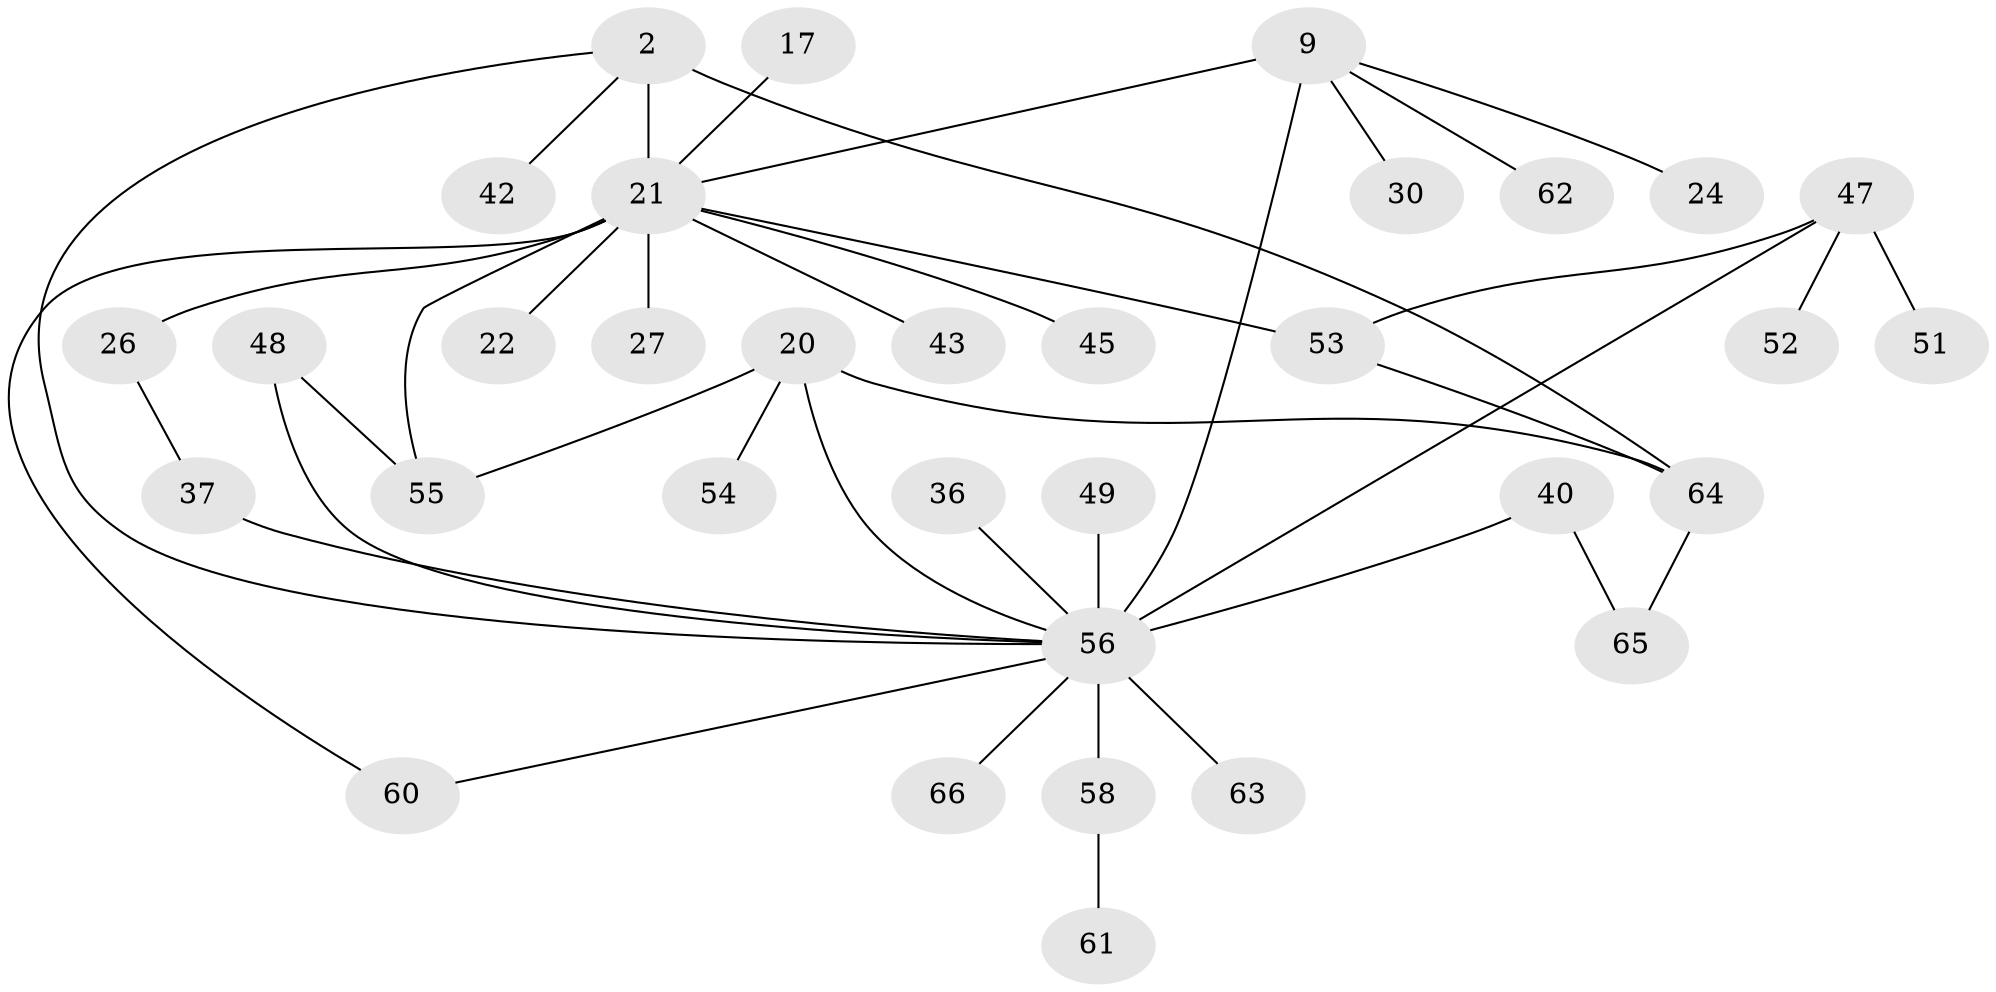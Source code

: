 // original degree distribution, {5: 0.09090909090909091, 6: 0.07575757575757576, 4: 0.06060606060606061, 2: 0.2878787878787879, 3: 0.16666666666666666, 1: 0.3181818181818182}
// Generated by graph-tools (version 1.1) at 2025/41/03/09/25 04:41:04]
// undirected, 33 vertices, 41 edges
graph export_dot {
graph [start="1"]
  node [color=gray90,style=filled];
  2;
  9 [super="+3"];
  17 [super="+11"];
  20;
  21 [super="+1+8"];
  22;
  24;
  26;
  27 [super="+16"];
  30;
  36;
  37;
  40;
  42;
  43;
  45;
  47;
  48;
  49;
  51;
  52;
  53;
  54;
  55 [super="+41"];
  56 [super="+39+33+18+50"];
  58 [super="+23"];
  60;
  61;
  62 [super="+34"];
  63;
  64 [super="+44+57+46+59"];
  65;
  66;
  2 -- 21 [weight=2];
  2 -- 42;
  2 -- 64 [weight=2];
  2 -- 56;
  9 -- 30;
  9 -- 21;
  9 -- 24;
  9 -- 62 [weight=2];
  9 -- 56 [weight=3];
  17 -- 21;
  20 -- 54;
  20 -- 55 [weight=2];
  20 -- 56 [weight=2];
  20 -- 64;
  21 -- 22;
  21 -- 53;
  21 -- 60;
  21 -- 55 [weight=2];
  21 -- 26;
  21 -- 43;
  21 -- 45;
  21 -- 27;
  26 -- 37;
  36 -- 56;
  37 -- 56;
  40 -- 65;
  40 -- 56;
  47 -- 51;
  47 -- 52;
  47 -- 53;
  47 -- 56 [weight=3];
  48 -- 55;
  48 -- 56;
  49 -- 56;
  53 -- 64;
  56 -- 60;
  56 -- 63;
  56 -- 66;
  56 -- 58;
  58 -- 61;
  64 -- 65;
}

